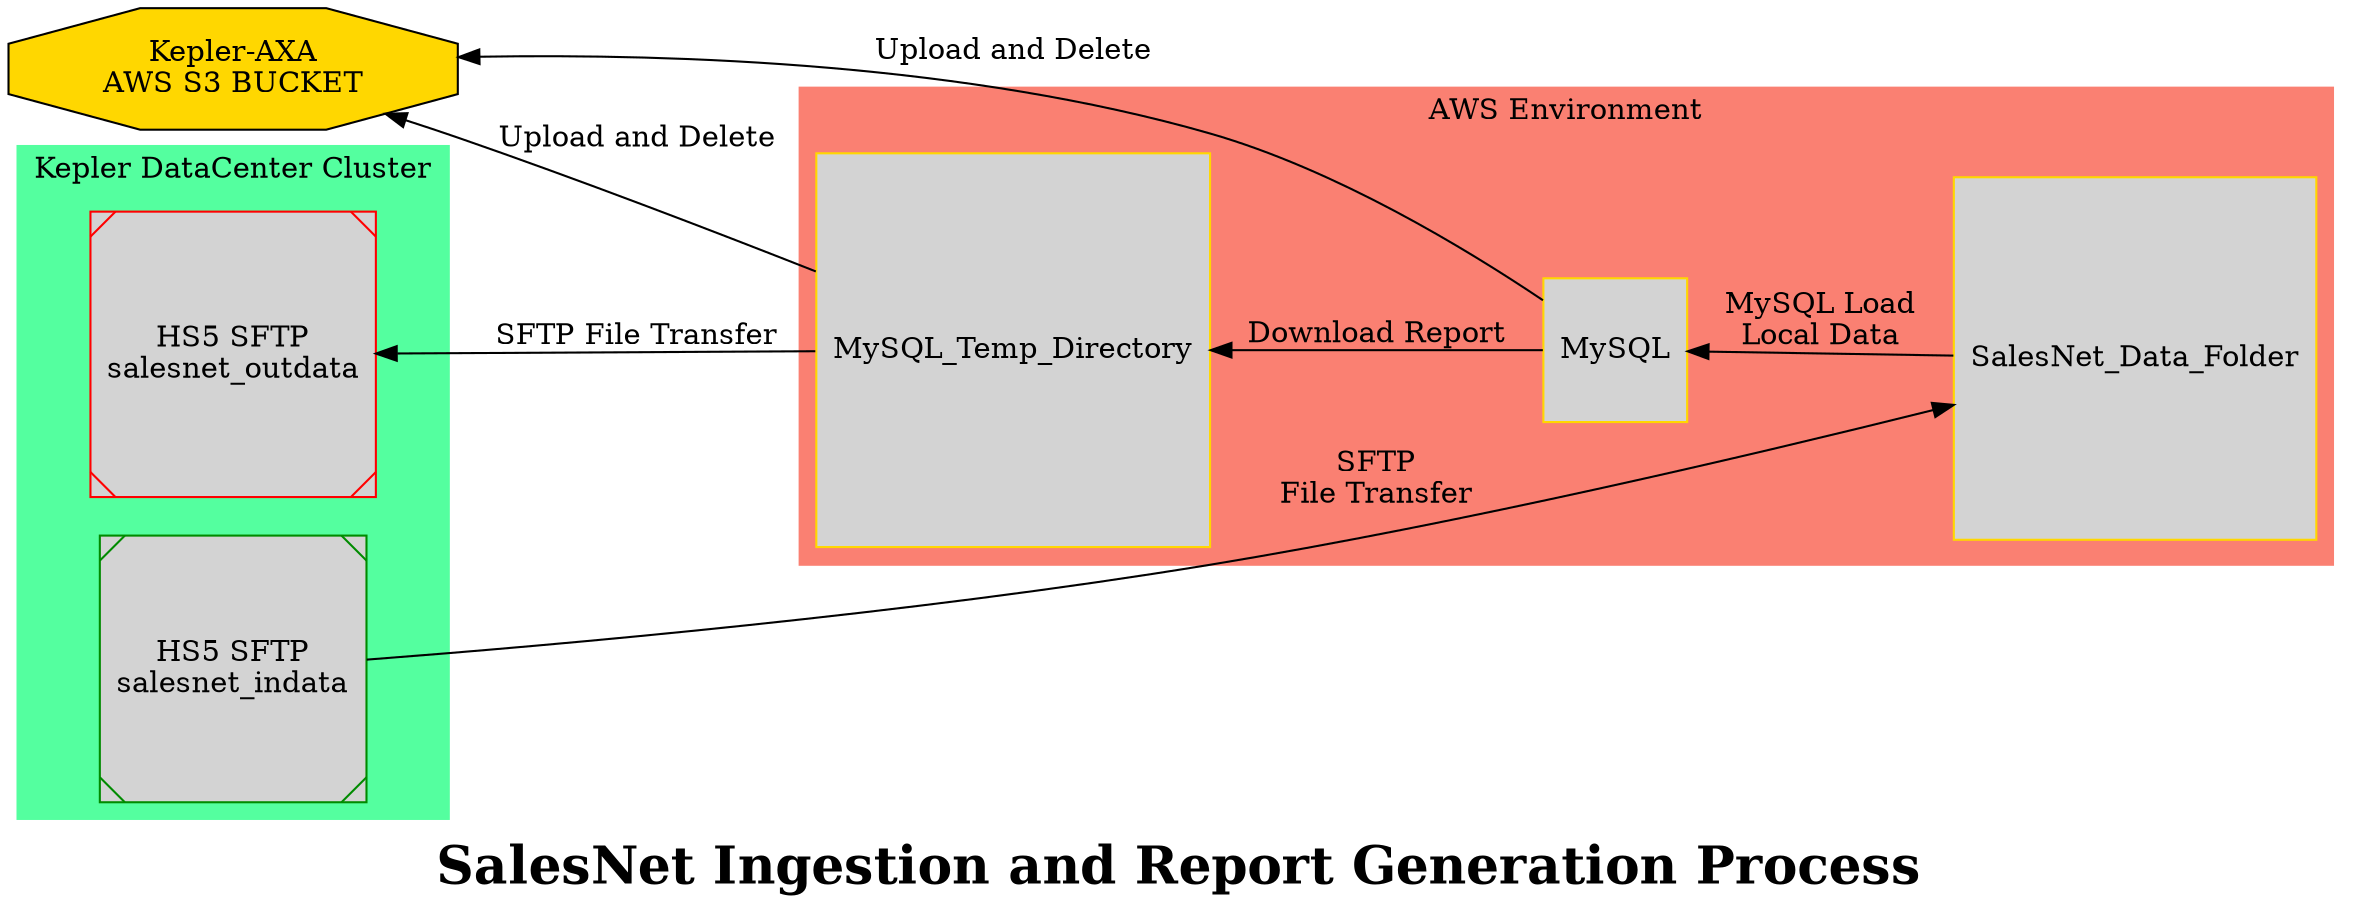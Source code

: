 digraph SalesNet_Process {
        rankdir=RL labellcol=t;
		node [style=filled fillcolor=lightgrey color=black shape=square];

		Kepler_AXA_S3BUCKET [label="Kepler-AXA\nAWS S3 BUCKET" fillcolor=gold shape=octagon];

		subgraph cluster_AWS_Environment {
                node [style=filled, color=gold];
                style=filled;
				color=salmon;
                SalesNet_Data_Folder MySQL MySQL_Temp_Directory;
                label="AWS Environment";
        }

        subgraph cluster_HS5_Environment {
                node [style=filled];
                style=filled;
                color=seagreen1;
                start [label="HS5 SFTP\nsalesnet_indata", shape=Msquare, color=green4];
                end [label="HS5 SFTP\nsalesnet_outdata", shape=Msquare, color = red];
                label = "Kepler DataCenter Cluster";
        }

        start -> SalesNet_Data_Folder [label="SFTP\nFile Transfer",color=black];
        SalesNet_Data_Folder -> MySQL [label="MySQL Load\nLocal Data", fontcolor=black];
        MySQL -> Kepler_AXA_S3BUCKET [label="Upload and Delete",color=black];
        MySQL -> MySQL_Temp_Directory [label="Download Report", color=black];
        MySQL_Temp_Directory -> end [label="SFTP File Transfer", color=black];
        MySQL_Temp_Directory -> Kepler_AXA_S3BUCKET [label="Upload and Delete", color=black];

		fontname="Times-Bold" fontsize=25.0;
		label=<<B>SalesNet Ingestion and Report Generation Process</B>>;
}
